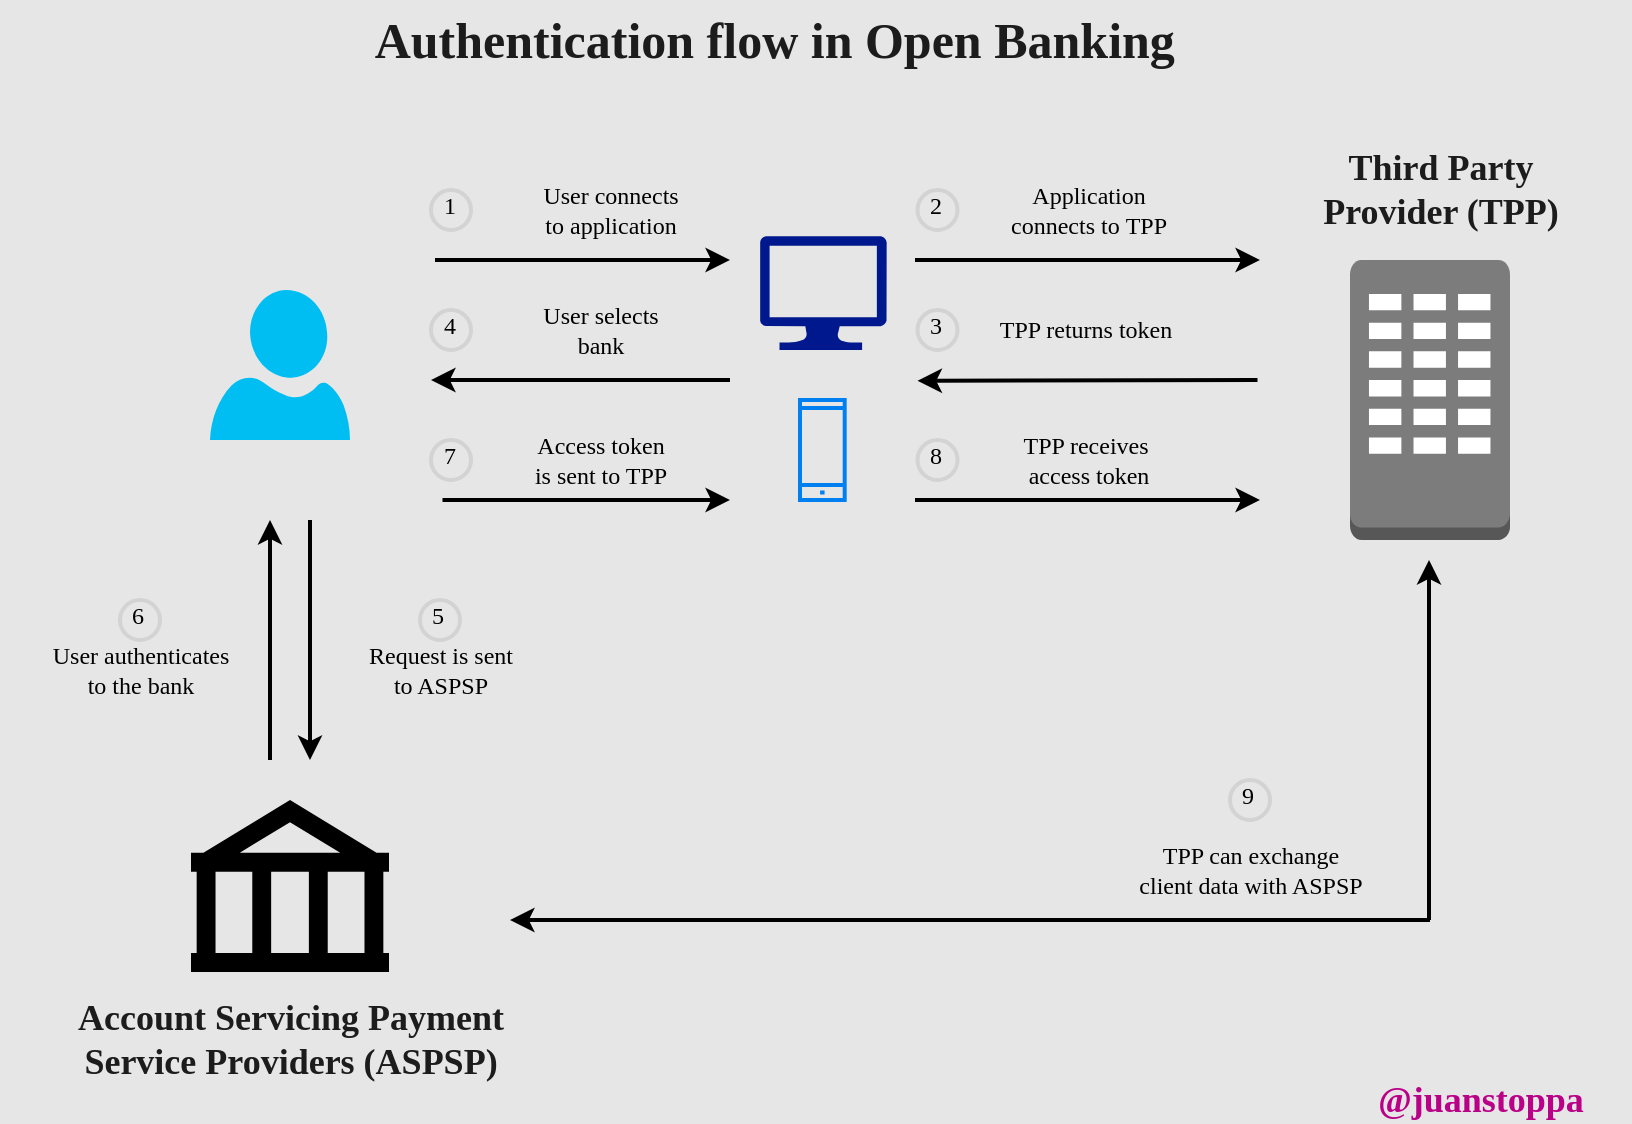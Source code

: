 <mxfile version="13.9.7" type="github">
  <diagram id="qVdm7OK3B3jJeVVss5eM" name="Page-1">
    <mxGraphModel dx="1422" dy="834" grid="1" gridSize="10" guides="1" tooltips="1" connect="1" arrows="1" fold="1" page="1" pageScale="1" pageWidth="850" pageHeight="1100" background="#E6E6E6" math="0" shadow="0">
      <root>
        <mxCell id="0" />
        <mxCell id="1" parent="0" />
        <mxCell id="fX5iidgYdfW37VWG11vo-1" value="" style="verticalLabelPosition=bottom;html=1;verticalAlign=top;align=center;strokeColor=none;fillColor=#00BEF2;shape=mxgraph.azure.user;fontFamily=Verdana;" parent="1" vertex="1">
          <mxGeometry x="130" y="165" width="70" height="75" as="geometry" />
        </mxCell>
        <mxCell id="fX5iidgYdfW37VWG11vo-3" value="" style="aspect=fixed;pointerEvents=1;shadow=0;dashed=0;html=1;strokeColor=none;labelPosition=center;verticalLabelPosition=bottom;verticalAlign=top;align=center;fillColor=#00188D;shape=mxgraph.azure.computer;fontFamily=Verdana;" parent="1" vertex="1">
          <mxGeometry x="405" y="138" width="63.33" height="57" as="geometry" />
        </mxCell>
        <mxCell id="fX5iidgYdfW37VWG11vo-5" value="" style="html=1;verticalLabelPosition=bottom;align=center;labelBackgroundColor=none;verticalAlign=top;strokeWidth=2;strokeColor=#0080F0;shadow=0;dashed=0;shape=mxgraph.ios7.icons.smartphone;fontFamily=Verdana;fillColor=none;" parent="1" vertex="1">
          <mxGeometry x="425" y="220" width="22.34" height="50" as="geometry" />
        </mxCell>
        <mxCell id="fX5iidgYdfW37VWG11vo-6" value="" style="endArrow=classic;html=1;strokeWidth=2;fontFamily=Verdana;" parent="1" edge="1">
          <mxGeometry width="50" height="50" relative="1" as="geometry">
            <mxPoint x="242.5" y="150" as="sourcePoint" />
            <mxPoint x="390" y="150" as="targetPoint" />
          </mxGeometry>
        </mxCell>
        <mxCell id="fX5iidgYdfW37VWG11vo-8" value="User connects &lt;br&gt;to application" style="text;html=1;resizable=0;autosize=1;align=center;verticalAlign=middle;points=[];fillColor=none;strokeColor=none;rounded=0;fontFamily=Verdana;" parent="1" vertex="1">
          <mxGeometry x="280" y="110" width="100" height="30" as="geometry" />
        </mxCell>
        <mxCell id="fX5iidgYdfW37VWG11vo-9" value="1" style="ellipse;whiteSpace=wrap;html=1;aspect=fixed;strokeWidth=2;fontFamily=Verdana;spacingBottom=4;spacingRight=2;strokeColor=#d3d3d3;labelBackgroundColor=none;fillColor=none;" parent="1" vertex="1">
          <mxGeometry x="240.5" y="115" width="20" height="20" as="geometry" />
        </mxCell>
        <mxCell id="fX5iidgYdfW37VWG11vo-12" value="" style="outlineConnect=0;dashed=0;verticalLabelPosition=bottom;verticalAlign=top;align=center;html=1;shape=mxgraph.aws3.corporate_data_center;fillColor=#7D7C7C;gradientColor=none;fontFamily=Verdana;labelBackgroundColor=none;" parent="1" vertex="1">
          <mxGeometry x="700" y="150" width="80" height="140" as="geometry" />
        </mxCell>
        <mxCell id="fX5iidgYdfW37VWG11vo-14" value="" style="endArrow=classic;html=1;strokeWidth=2;fontFamily=Verdana;" parent="1" edge="1">
          <mxGeometry width="50" height="50" relative="1" as="geometry">
            <mxPoint x="482.5" y="150" as="sourcePoint" />
            <mxPoint x="655" y="150" as="targetPoint" />
          </mxGeometry>
        </mxCell>
        <mxCell id="fX5iidgYdfW37VWG11vo-15" value="Application &lt;br&gt;connects to&amp;nbsp;TPP" style="text;html=1;resizable=0;autosize=1;align=center;verticalAlign=middle;points=[];fillColor=none;strokeColor=none;rounded=0;fontFamily=Verdana;" parent="1" vertex="1">
          <mxGeometry x="513.75" y="110" width="110" height="30" as="geometry" />
        </mxCell>
        <mxCell id="fX5iidgYdfW37VWG11vo-17" value="2" style="ellipse;whiteSpace=wrap;html=1;aspect=fixed;strokeWidth=2;fontFamily=Verdana;spacingBottom=4;spacingRight=2;strokeColor=#d3d3d3;fillColor=none;" parent="1" vertex="1">
          <mxGeometry x="483.75" y="115" width="20" height="20" as="geometry" />
        </mxCell>
        <mxCell id="fX5iidgYdfW37VWG11vo-18" value="" style="endArrow=classic;html=1;strokeWidth=2;fontFamily=Verdana;" parent="1" edge="1">
          <mxGeometry width="50" height="50" relative="1" as="geometry">
            <mxPoint x="653.75" y="210" as="sourcePoint" />
            <mxPoint x="483.75" y="210.43" as="targetPoint" />
          </mxGeometry>
        </mxCell>
        <mxCell id="fX5iidgYdfW37VWG11vo-19" value="TPP returns token&amp;nbsp;" style="text;html=1;resizable=0;autosize=1;align=center;verticalAlign=middle;points=[];fillColor=none;strokeColor=none;rounded=0;fontFamily=Verdana;" parent="1" vertex="1">
          <mxGeometry x="503.75" y="175" width="130" height="20" as="geometry" />
        </mxCell>
        <mxCell id="fX5iidgYdfW37VWG11vo-20" value="3" style="ellipse;whiteSpace=wrap;html=1;aspect=fixed;strokeWidth=2;fontFamily=Verdana;spacingBottom=4;spacingRight=2;strokeColor=#d3d3d3;fillColor=none;" parent="1" vertex="1">
          <mxGeometry x="483.75" y="175" width="20" height="20" as="geometry" />
        </mxCell>
        <mxCell id="fX5iidgYdfW37VWG11vo-21" value="" style="endArrow=classic;html=1;strokeWidth=2;fontFamily=Verdana;" parent="1" edge="1">
          <mxGeometry width="50" height="50" relative="1" as="geometry">
            <mxPoint x="390" y="210" as="sourcePoint" />
            <mxPoint x="240.5" y="210" as="targetPoint" />
          </mxGeometry>
        </mxCell>
        <mxCell id="fX5iidgYdfW37VWG11vo-22" value="User selects &lt;br&gt;bank" style="text;html=1;resizable=0;autosize=1;align=center;verticalAlign=middle;points=[];fillColor=none;strokeColor=none;rounded=0;fontFamily=Verdana;" parent="1" vertex="1">
          <mxGeometry x="280" y="170" width="90" height="30" as="geometry" />
        </mxCell>
        <mxCell id="fX5iidgYdfW37VWG11vo-24" value="4" style="ellipse;whiteSpace=wrap;html=1;aspect=fixed;strokeWidth=2;fontFamily=Verdana;spacingBottom=4;spacingRight=2;strokeColor=#d3d3d3;fillColor=none;" parent="1" vertex="1">
          <mxGeometry x="240.5" y="175" width="20" height="20" as="geometry" />
        </mxCell>
        <mxCell id="fX5iidgYdfW37VWG11vo-25" value="" style="shape=mxgraph.signs.travel.bank;html=1;pointerEvents=1;fillColor=#000000;strokeColor=none;verticalLabelPosition=bottom;verticalAlign=top;align=center;fontSize=15;fontFamily=Verdana;" parent="1" vertex="1">
          <mxGeometry x="120.5" y="420" width="99" height="86" as="geometry" />
        </mxCell>
        <mxCell id="fX5iidgYdfW37VWG11vo-29" value="&lt;span style=&quot;box-sizing: border-box; color: rgba(0, 0, 0, 0.88); font-size: 18px; text-align: left;&quot;&gt;Account Servicing Payment &lt;br&gt;Service Providers (ASPSP)&lt;/span&gt;" style="text;html=1;resizable=0;autosize=1;align=center;verticalAlign=middle;points=[];fillColor=none;strokeColor=none;rounded=0;strokeWidth=3;fontSize=15;fontFamily=Verdana;fontStyle=1;labelBackgroundColor=none;" parent="1" vertex="1">
          <mxGeometry x="25.0" y="520" width="290" height="40" as="geometry" />
        </mxCell>
        <mxCell id="fX5iidgYdfW37VWG11vo-30" value="" style="endArrow=classic;html=1;strokeWidth=2;fontFamily=Verdana;" parent="1" edge="1">
          <mxGeometry width="50" height="50" relative="1" as="geometry">
            <mxPoint x="180" y="280" as="sourcePoint" />
            <mxPoint x="180" y="400" as="targetPoint" />
          </mxGeometry>
        </mxCell>
        <mxCell id="fX5iidgYdfW37VWG11vo-31" value="User authenticates &lt;br&gt;to the bank" style="text;html=1;resizable=0;autosize=1;align=center;verticalAlign=middle;points=[];fillColor=none;strokeColor=none;rounded=0;fontFamily=Verdana;" parent="1" vertex="1">
          <mxGeometry x="30.0" y="340" width="130" height="30" as="geometry" />
        </mxCell>
        <mxCell id="fX5iidgYdfW37VWG11vo-33" value="" style="endArrow=classic;html=1;strokeWidth=2;fontFamily=Verdana;" parent="1" edge="1">
          <mxGeometry width="50" height="50" relative="1" as="geometry">
            <mxPoint x="160" y="400" as="sourcePoint" />
            <mxPoint x="160" y="280" as="targetPoint" />
          </mxGeometry>
        </mxCell>
        <mxCell id="fX5iidgYdfW37VWG11vo-34" value="Request is sent &lt;br&gt;to ASPSP" style="text;html=1;resizable=0;autosize=1;align=center;verticalAlign=middle;points=[];fillColor=none;strokeColor=none;rounded=0;fontFamily=Verdana;" parent="1" vertex="1">
          <mxGeometry x="190" y="340" width="110" height="30" as="geometry" />
        </mxCell>
        <mxCell id="fX5iidgYdfW37VWG11vo-35" value="5" style="ellipse;whiteSpace=wrap;html=1;aspect=fixed;strokeWidth=2;fontFamily=Verdana;spacingBottom=4;spacingRight=2;strokeColor=#d3d3d3;fillColor=none;" parent="1" vertex="1">
          <mxGeometry x="235" y="320" width="20" height="20" as="geometry" />
        </mxCell>
        <mxCell id="fX5iidgYdfW37VWG11vo-36" value="6" style="ellipse;whiteSpace=wrap;html=1;aspect=fixed;strokeWidth=2;fontFamily=Verdana;spacingBottom=4;spacingRight=2;strokeColor=#d3d3d3;fillColor=none;" parent="1" vertex="1">
          <mxGeometry x="85" y="320" width="20" height="20" as="geometry" />
        </mxCell>
        <mxCell id="fX5iidgYdfW37VWG11vo-37" value="" style="endArrow=classic;html=1;strokeWidth=2;fontFamily=Verdana;" parent="1" edge="1">
          <mxGeometry width="50" height="50" relative="1" as="geometry">
            <mxPoint x="246.25" y="270" as="sourcePoint" />
            <mxPoint x="390" y="270" as="targetPoint" />
          </mxGeometry>
        </mxCell>
        <mxCell id="fX5iidgYdfW37VWG11vo-38" value="Access token &lt;br&gt;is sent to TPP" style="text;html=1;resizable=0;autosize=1;align=center;verticalAlign=middle;points=[];fillColor=none;strokeColor=none;rounded=0;fontFamily=Verdana;" parent="1" vertex="1">
          <mxGeometry x="275" y="235" width="100" height="30" as="geometry" />
        </mxCell>
        <mxCell id="fX5iidgYdfW37VWG11vo-40" value="7" style="ellipse;whiteSpace=wrap;html=1;aspect=fixed;strokeWidth=2;fontFamily=Verdana;spacingBottom=4;spacingRight=2;strokeColor=#d3d3d3;direction=south;fillColor=none;" parent="1" vertex="1">
          <mxGeometry x="240.5" y="240" width="20" height="20" as="geometry" />
        </mxCell>
        <mxCell id="fX5iidgYdfW37VWG11vo-42" value="TPP receives&amp;nbsp;&lt;br&gt;access token" style="text;html=1;resizable=0;autosize=1;align=center;verticalAlign=middle;points=[];fillColor=none;strokeColor=none;rounded=0;fontFamily=Verdana;" parent="1" vertex="1">
          <mxGeometry x="518.75" y="235" width="100" height="30" as="geometry" />
        </mxCell>
        <mxCell id="fX5iidgYdfW37VWG11vo-44" value="8" style="ellipse;whiteSpace=wrap;html=1;aspect=fixed;strokeWidth=2;fontFamily=Verdana;spacingBottom=4;spacingRight=2;strokeColor=#d3d3d3;fillColor=none;" parent="1" vertex="1">
          <mxGeometry x="483.75" y="240" width="20" height="20" as="geometry" />
        </mxCell>
        <mxCell id="fX5iidgYdfW37VWG11vo-48" value="" style="endArrow=classic;html=1;strokeWidth=2;fontFamily=Verdana;" parent="1" edge="1">
          <mxGeometry width="50" height="50" relative="1" as="geometry">
            <mxPoint x="482.5" y="270" as="sourcePoint" />
            <mxPoint x="655" y="270" as="targetPoint" />
          </mxGeometry>
        </mxCell>
        <mxCell id="fX5iidgYdfW37VWG11vo-50" value="TPP can exchange &lt;br&gt;client data with ASPSP" style="text;html=1;resizable=0;autosize=1;align=center;verticalAlign=middle;points=[];fillColor=none;strokeColor=none;rounded=0;fontFamily=Verdana;" parent="1" vertex="1">
          <mxGeometry x="575" y="440" width="150" height="30" as="geometry" />
        </mxCell>
        <mxCell id="fX5iidgYdfW37VWG11vo-51" value="9" style="ellipse;whiteSpace=wrap;html=1;aspect=fixed;strokeWidth=2;fontFamily=Tahoma;spacingBottom=4;spacingRight=2;strokeColor=#d3d3d3;fillColor=none;" parent="1" vertex="1">
          <mxGeometry x="640" y="410" width="20" height="20" as="geometry" />
        </mxCell>
        <mxCell id="fX5iidgYdfW37VWG11vo-52" value="" style="endArrow=classic;html=1;strokeWidth=2;fontFamily=Verdana;fontSize=15;" parent="1" edge="1">
          <mxGeometry width="50" height="50" relative="1" as="geometry">
            <mxPoint x="740" y="480" as="sourcePoint" />
            <mxPoint x="280" y="480" as="targetPoint" />
          </mxGeometry>
        </mxCell>
        <mxCell id="fX5iidgYdfW37VWG11vo-53" value="" style="endArrow=classic;html=1;strokeWidth=2;fontFamily=Verdana;" parent="1" edge="1">
          <mxGeometry width="50" height="50" relative="1" as="geometry">
            <mxPoint x="739.5" y="480" as="sourcePoint" />
            <mxPoint x="739.5" y="300" as="targetPoint" />
          </mxGeometry>
        </mxCell>
        <mxCell id="fX5iidgYdfW37VWG11vo-54" value="&lt;span style=&quot;box-sizing: border-box ; color: rgba(0 , 0 , 0 , 0.88) ; font-size: 18px ; text-align: left&quot;&gt;Third Party &lt;br&gt;Provider (TPP)&lt;/span&gt;" style="text;html=1;resizable=0;autosize=1;align=center;verticalAlign=middle;points=[];fillColor=none;strokeColor=none;rounded=0;strokeWidth=3;fontSize=15;fontFamily=Verdana;fontStyle=1;labelBackgroundColor=none;" parent="1" vertex="1">
          <mxGeometry x="660" y="95" width="170" height="40" as="geometry" />
        </mxCell>
        <mxCell id="fX5iidgYdfW37VWG11vo-56" value="&lt;span style=&quot;box-sizing: border-box; color: rgba(0, 0, 0, 0.88); font-size: 25px; text-align: left;&quot;&gt;Authentication flow in Open Banking&amp;nbsp;&lt;/span&gt;" style="text;html=1;resizable=0;autosize=1;align=center;verticalAlign=middle;points=[];fillColor=none;strokeColor=none;rounded=0;strokeWidth=3;fontSize=25;fontFamily=Verdana;fontStyle=1;labelBackgroundColor=none;" parent="1" vertex="1">
          <mxGeometry x="144.5" y="20" width="540" height="40" as="geometry" />
        </mxCell>
        <mxCell id="fX5iidgYdfW37VWG11vo-57" value="&lt;div style=&quot;text-align: left&quot;&gt;&lt;font color=&quot;rgba(0, 0, 0, 0.878)&quot;&gt;&lt;span style=&quot;font-size: 18px;&quot;&gt;@juanstoppa&lt;/span&gt;&lt;/font&gt;&lt;/div&gt;" style="text;html=1;resizable=0;autosize=1;align=center;verticalAlign=middle;points=[];strokeColor=none;rounded=0;strokeWidth=3;fontSize=15;fontFamily=Verdana;fontStyle=1;labelBackgroundColor=none;" parent="1" vertex="1">
          <mxGeometry x="690" y="560" width="150" height="20" as="geometry" />
        </mxCell>
      </root>
    </mxGraphModel>
  </diagram>
</mxfile>
